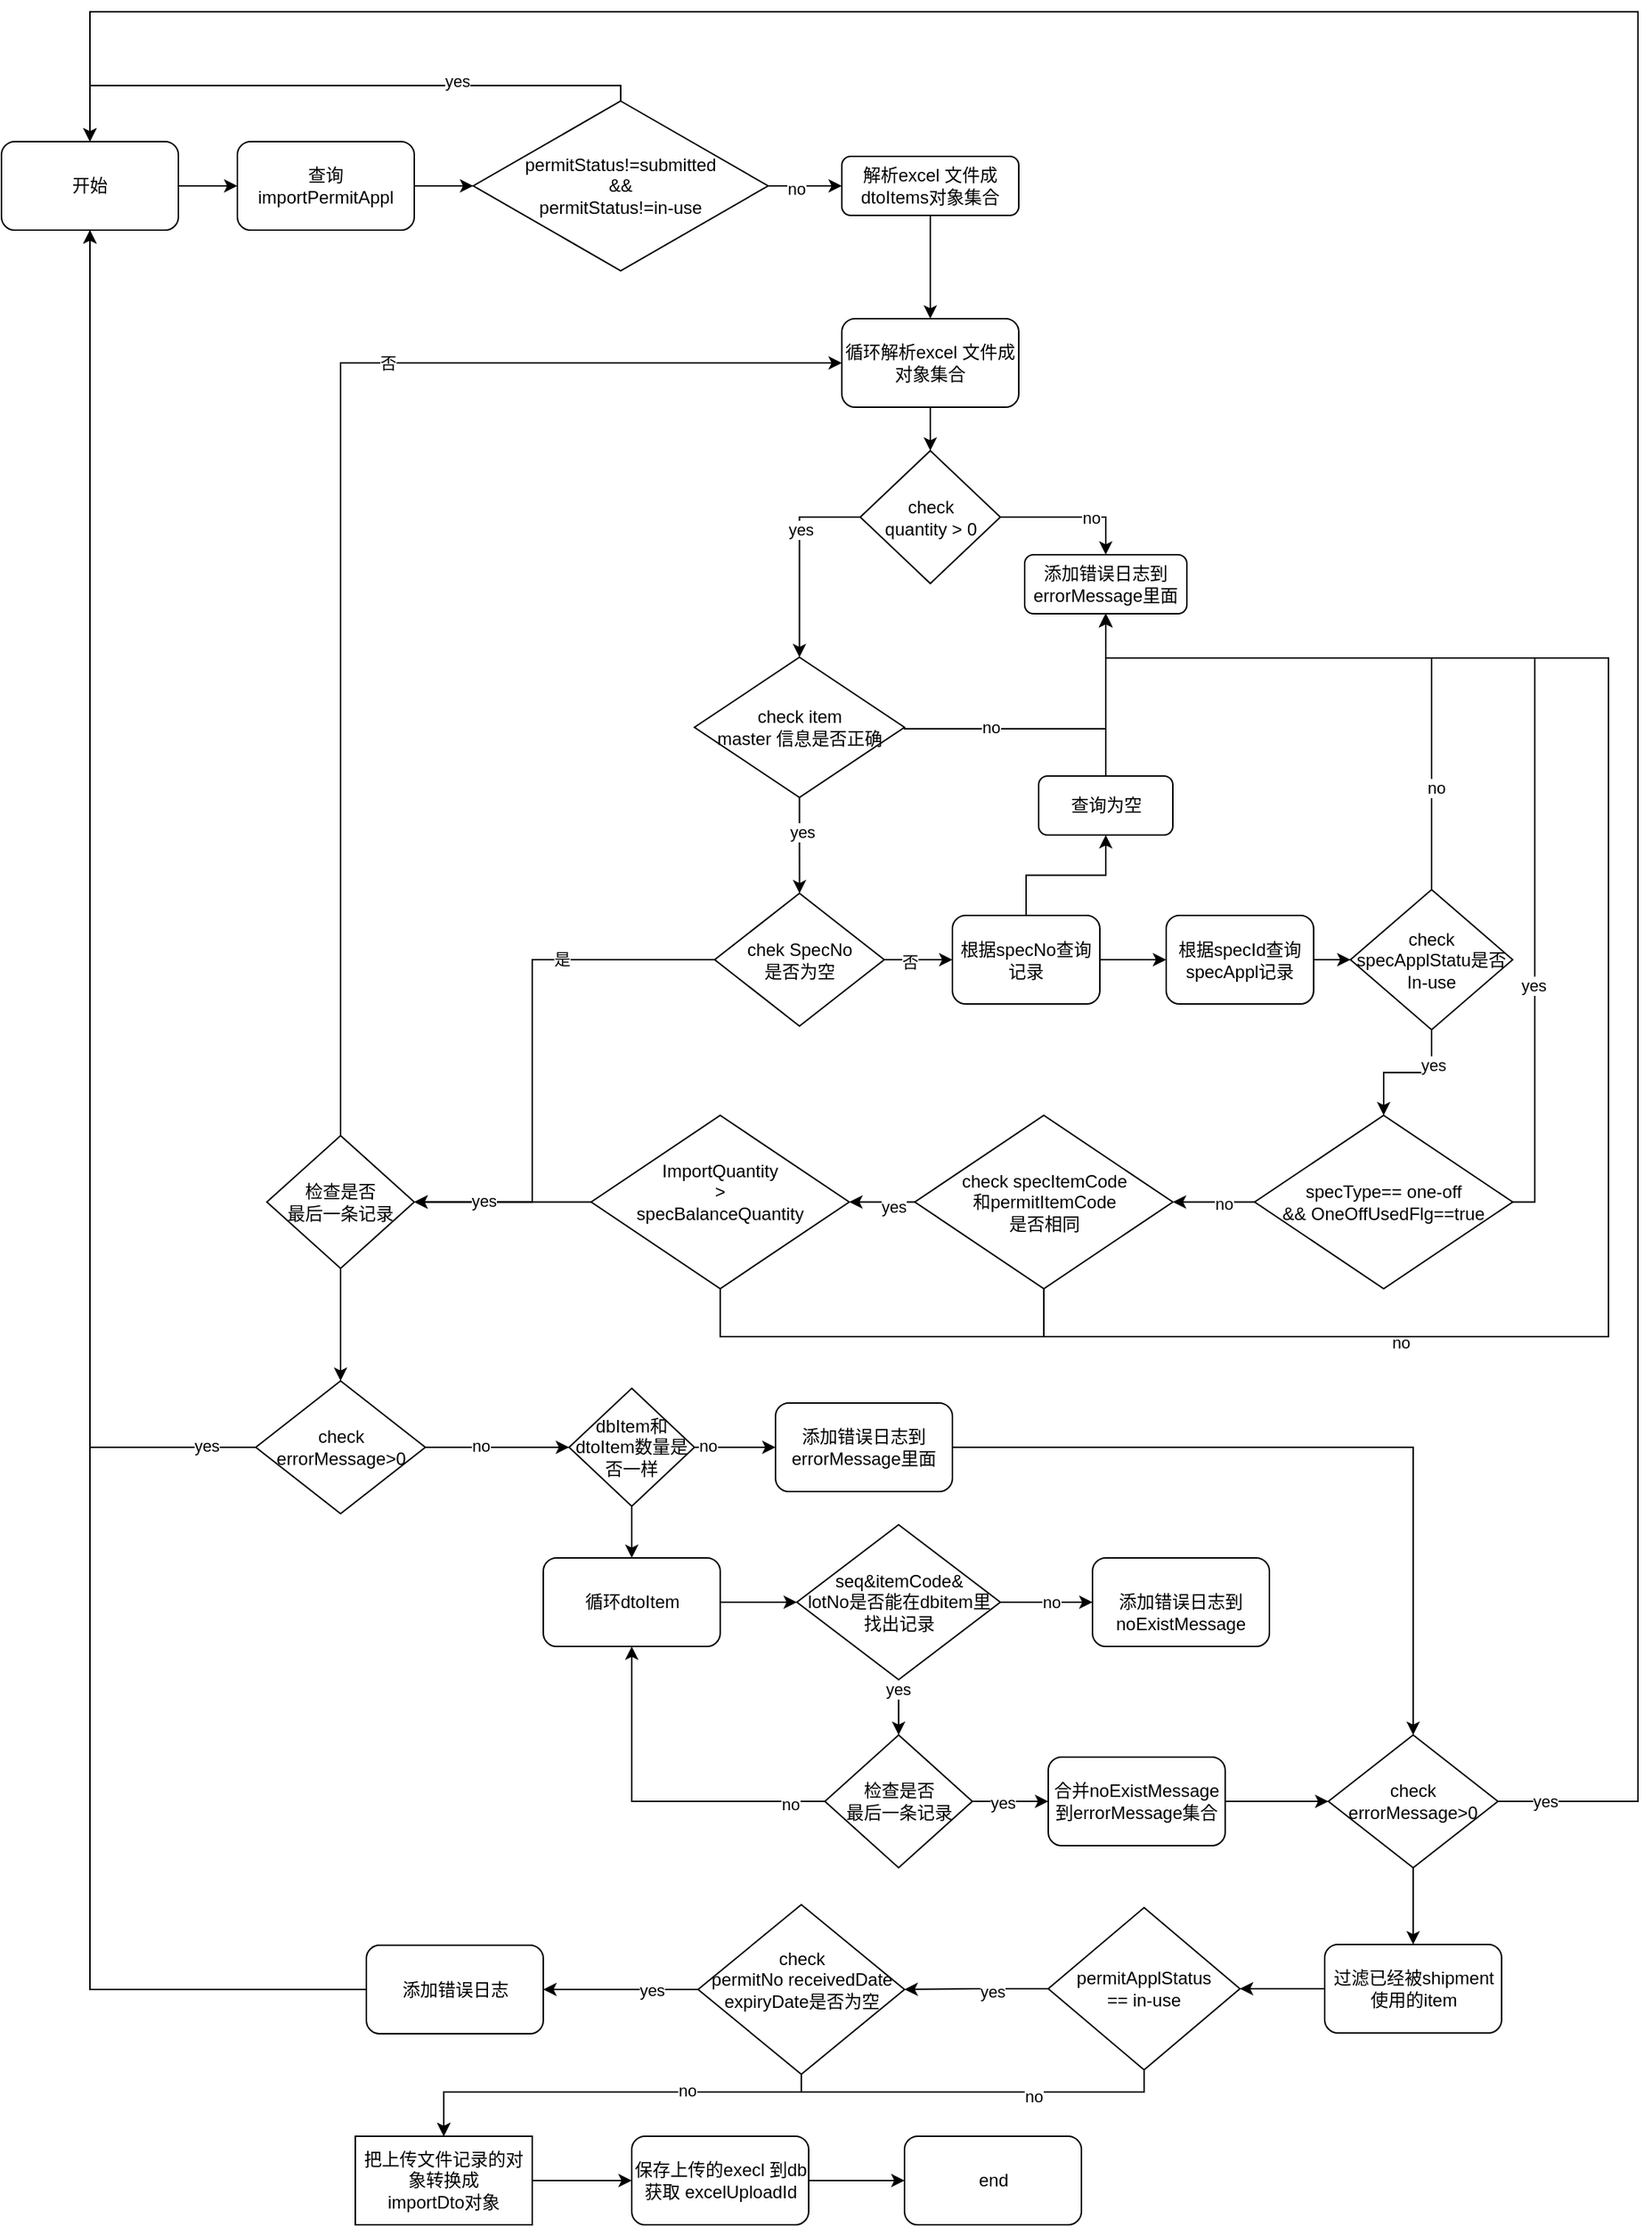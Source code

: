 <mxfile version="20.4.1" type="github">
  <diagram id="C5RBs43oDa-KdzZeNtuy" name="Page-1">
    <mxGraphModel dx="1422" dy="780" grid="1" gridSize="10" guides="1" tooltips="1" connect="1" arrows="1" fold="1" page="1" pageScale="1" pageWidth="1169" pageHeight="1654" math="0" shadow="0">
      <root>
        <mxCell id="WIyWlLk6GJQsqaUBKTNV-0" />
        <mxCell id="WIyWlLk6GJQsqaUBKTNV-1" parent="WIyWlLk6GJQsqaUBKTNV-0" />
        <mxCell id="nQuOsH5TMNyaBFGdxfSk-2" value="" style="edgeStyle=orthogonalEdgeStyle;rounded=0;orthogonalLoop=1;jettySize=auto;html=1;" parent="WIyWlLk6GJQsqaUBKTNV-1" source="nQuOsH5TMNyaBFGdxfSk-0" target="nQuOsH5TMNyaBFGdxfSk-1" edge="1">
          <mxGeometry relative="1" as="geometry" />
        </mxCell>
        <mxCell id="nQuOsH5TMNyaBFGdxfSk-0" value="开始" style="rounded=1;whiteSpace=wrap;html=1;" parent="WIyWlLk6GJQsqaUBKTNV-1" vertex="1">
          <mxGeometry x="20" y="158" width="120" height="60" as="geometry" />
        </mxCell>
        <mxCell id="nQuOsH5TMNyaBFGdxfSk-4" value="" style="edgeStyle=orthogonalEdgeStyle;rounded=0;orthogonalLoop=1;jettySize=auto;html=1;" parent="WIyWlLk6GJQsqaUBKTNV-1" source="nQuOsH5TMNyaBFGdxfSk-1" target="nQuOsH5TMNyaBFGdxfSk-3" edge="1">
          <mxGeometry relative="1" as="geometry" />
        </mxCell>
        <mxCell id="nQuOsH5TMNyaBFGdxfSk-1" value="&lt;div&gt;查询&lt;/div&gt;&lt;div&gt;importPermitAppl&lt;br&gt;&lt;/div&gt;" style="rounded=1;whiteSpace=wrap;html=1;" parent="WIyWlLk6GJQsqaUBKTNV-1" vertex="1">
          <mxGeometry x="180" y="158" width="120" height="60" as="geometry" />
        </mxCell>
        <mxCell id="nQuOsH5TMNyaBFGdxfSk-5" style="edgeStyle=orthogonalEdgeStyle;rounded=0;orthogonalLoop=1;jettySize=auto;html=1;exitX=0.5;exitY=0;exitDx=0;exitDy=0;entryX=0.5;entryY=0;entryDx=0;entryDy=0;" parent="WIyWlLk6GJQsqaUBKTNV-1" source="nQuOsH5TMNyaBFGdxfSk-3" target="nQuOsH5TMNyaBFGdxfSk-0" edge="1">
          <mxGeometry relative="1" as="geometry">
            <Array as="points">
              <mxPoint x="440" y="120" />
              <mxPoint x="80" y="120" />
            </Array>
          </mxGeometry>
        </mxCell>
        <mxCell id="nQuOsH5TMNyaBFGdxfSk-6" value="yes" style="edgeLabel;html=1;align=center;verticalAlign=middle;resizable=0;points=[];" parent="nQuOsH5TMNyaBFGdxfSk-5" vertex="1" connectable="0">
          <mxGeometry x="-0.399" y="-3" relative="1" as="geometry">
            <mxPoint x="1" as="offset" />
          </mxGeometry>
        </mxCell>
        <mxCell id="nQuOsH5TMNyaBFGdxfSk-8" value="" style="edgeStyle=orthogonalEdgeStyle;rounded=0;orthogonalLoop=1;jettySize=auto;html=1;entryX=0;entryY=0.5;entryDx=0;entryDy=0;" parent="WIyWlLk6GJQsqaUBKTNV-1" source="nQuOsH5TMNyaBFGdxfSk-3" target="nQuOsH5TMNyaBFGdxfSk-11" edge="1">
          <mxGeometry relative="1" as="geometry">
            <mxPoint x="720" y="188" as="targetPoint" />
          </mxGeometry>
        </mxCell>
        <mxCell id="nQuOsH5TMNyaBFGdxfSk-9" value="no" style="edgeLabel;html=1;align=center;verticalAlign=middle;resizable=0;points=[];" parent="nQuOsH5TMNyaBFGdxfSk-8" vertex="1" connectable="0">
          <mxGeometry x="-0.233" y="-2" relative="1" as="geometry">
            <mxPoint as="offset" />
          </mxGeometry>
        </mxCell>
        <mxCell id="nQuOsH5TMNyaBFGdxfSk-3" value="&lt;div&gt;permitStatus!=submitted&lt;/div&gt;&lt;div&gt;&amp;amp;&amp;amp;&lt;/div&gt;&lt;div&gt;permitStatus!=in-use&lt;/div&gt;" style="rhombus;whiteSpace=wrap;html=1;" parent="WIyWlLk6GJQsqaUBKTNV-1" vertex="1">
          <mxGeometry x="340" y="130.5" width="200" height="115" as="geometry" />
        </mxCell>
        <mxCell id="nQuOsH5TMNyaBFGdxfSk-58" value="" style="edgeStyle=orthogonalEdgeStyle;rounded=0;orthogonalLoop=1;jettySize=auto;html=1;" parent="WIyWlLk6GJQsqaUBKTNV-1" source="nQuOsH5TMNyaBFGdxfSk-11" target="nQuOsH5TMNyaBFGdxfSk-25" edge="1">
          <mxGeometry relative="1" as="geometry" />
        </mxCell>
        <mxCell id="nQuOsH5TMNyaBFGdxfSk-11" value="解析excel 文件成dtoItems对象集合" style="rounded=1;whiteSpace=wrap;html=1;fontSize=12;glass=0;strokeWidth=1;shadow=0;" parent="WIyWlLk6GJQsqaUBKTNV-1" vertex="1">
          <mxGeometry x="590" y="168" width="120" height="40" as="geometry" />
        </mxCell>
        <mxCell id="nQuOsH5TMNyaBFGdxfSk-13" value="" style="edgeStyle=orthogonalEdgeStyle;rounded=0;orthogonalLoop=1;jettySize=auto;html=1;entryX=0.5;entryY=0;entryDx=0;entryDy=0;" parent="WIyWlLk6GJQsqaUBKTNV-1" source="nQuOsH5TMNyaBFGdxfSk-17" target="nQuOsH5TMNyaBFGdxfSk-23" edge="1">
          <mxGeometry relative="1" as="geometry">
            <mxPoint x="510" y="323" as="targetPoint" />
          </mxGeometry>
        </mxCell>
        <mxCell id="nQuOsH5TMNyaBFGdxfSk-14" value="no" style="edgeLabel;html=1;align=center;verticalAlign=middle;resizable=0;points=[];" parent="nQuOsH5TMNyaBFGdxfSk-13" vertex="1" connectable="0">
          <mxGeometry x="-0.774" y="-2" relative="1" as="geometry">
            <mxPoint x="50" y="-2" as="offset" />
          </mxGeometry>
        </mxCell>
        <mxCell id="nQuOsH5TMNyaBFGdxfSk-15" value="" style="edgeStyle=orthogonalEdgeStyle;rounded=0;orthogonalLoop=1;jettySize=auto;html=1;exitX=0;exitY=0.5;exitDx=0;exitDy=0;" parent="WIyWlLk6GJQsqaUBKTNV-1" source="nQuOsH5TMNyaBFGdxfSk-17" target="nQuOsH5TMNyaBFGdxfSk-22" edge="1">
          <mxGeometry relative="1" as="geometry" />
        </mxCell>
        <mxCell id="nQuOsH5TMNyaBFGdxfSk-16" value="yes" style="edgeLabel;html=1;align=center;verticalAlign=middle;resizable=0;points=[];" parent="nQuOsH5TMNyaBFGdxfSk-15" vertex="1" connectable="0">
          <mxGeometry x="-0.271" relative="1" as="geometry">
            <mxPoint as="offset" />
          </mxGeometry>
        </mxCell>
        <mxCell id="nQuOsH5TMNyaBFGdxfSk-17" value="&lt;div&gt;check &lt;br&gt;&lt;/div&gt;&lt;div&gt;quantity &amp;gt; 0&lt;br&gt;&lt;/div&gt;" style="rhombus;whiteSpace=wrap;html=1;" parent="WIyWlLk6GJQsqaUBKTNV-1" vertex="1">
          <mxGeometry x="602.5" y="367.5" width="95" height="90" as="geometry" />
        </mxCell>
        <mxCell id="nQuOsH5TMNyaBFGdxfSk-18" value="" style="edgeStyle=orthogonalEdgeStyle;rounded=0;orthogonalLoop=1;jettySize=auto;html=1;" parent="WIyWlLk6GJQsqaUBKTNV-1" source="nQuOsH5TMNyaBFGdxfSk-22" target="nQuOsH5TMNyaBFGdxfSk-30" edge="1">
          <mxGeometry relative="1" as="geometry">
            <mxPoint x="561.25" y="717.5" as="targetPoint" />
          </mxGeometry>
        </mxCell>
        <mxCell id="nQuOsH5TMNyaBFGdxfSk-19" value="yes" style="edgeLabel;html=1;align=center;verticalAlign=middle;resizable=0;points=[];" parent="nQuOsH5TMNyaBFGdxfSk-18" vertex="1" connectable="0">
          <mxGeometry x="-0.282" y="1" relative="1" as="geometry">
            <mxPoint as="offset" />
          </mxGeometry>
        </mxCell>
        <mxCell id="nQuOsH5TMNyaBFGdxfSk-20" value="" style="edgeStyle=orthogonalEdgeStyle;rounded=0;orthogonalLoop=1;jettySize=auto;html=1;entryX=0.5;entryY=1;entryDx=0;entryDy=0;exitX=1;exitY=0.5;exitDx=0;exitDy=0;" parent="WIyWlLk6GJQsqaUBKTNV-1" source="nQuOsH5TMNyaBFGdxfSk-22" target="nQuOsH5TMNyaBFGdxfSk-23" edge="1">
          <mxGeometry relative="1" as="geometry">
            <mxPoint x="462.5" y="500.5" as="targetPoint" />
            <Array as="points">
              <mxPoint x="769" y="556" />
            </Array>
          </mxGeometry>
        </mxCell>
        <mxCell id="nQuOsH5TMNyaBFGdxfSk-21" value="no" style="edgeLabel;html=1;align=center;verticalAlign=middle;resizable=0;points=[];" parent="nQuOsH5TMNyaBFGdxfSk-20" vertex="1" connectable="0">
          <mxGeometry x="0.164" y="-3" relative="1" as="geometry">
            <mxPoint x="-66" y="-4" as="offset" />
          </mxGeometry>
        </mxCell>
        <mxCell id="nQuOsH5TMNyaBFGdxfSk-22" value="&lt;div&gt;check item &lt;br&gt;&lt;/div&gt;master 信息是否正确" style="rhombus;whiteSpace=wrap;html=1;" parent="WIyWlLk6GJQsqaUBKTNV-1" vertex="1">
          <mxGeometry x="490" y="507.5" width="142.5" height="95" as="geometry" />
        </mxCell>
        <mxCell id="nQuOsH5TMNyaBFGdxfSk-23" value="添加错误日志到errorMessage里面" style="rounded=1;whiteSpace=wrap;html=1;" parent="WIyWlLk6GJQsqaUBKTNV-1" vertex="1">
          <mxGeometry x="714" y="438" width="110" height="40" as="geometry" />
        </mxCell>
        <mxCell id="nQuOsH5TMNyaBFGdxfSk-24" value="" style="edgeStyle=orthogonalEdgeStyle;rounded=0;orthogonalLoop=1;jettySize=auto;html=1;" parent="WIyWlLk6GJQsqaUBKTNV-1" source="nQuOsH5TMNyaBFGdxfSk-25" target="nQuOsH5TMNyaBFGdxfSk-17" edge="1">
          <mxGeometry relative="1" as="geometry" />
        </mxCell>
        <mxCell id="nQuOsH5TMNyaBFGdxfSk-25" value="循环解析excel 文件成对象集合" style="rounded=1;whiteSpace=wrap;html=1;" parent="WIyWlLk6GJQsqaUBKTNV-1" vertex="1">
          <mxGeometry x="590" y="278" width="120" height="60" as="geometry" />
        </mxCell>
        <mxCell id="nQuOsH5TMNyaBFGdxfSk-26" value="" style="edgeStyle=orthogonalEdgeStyle;rounded=0;orthogonalLoop=1;jettySize=auto;html=1;entryX=0;entryY=0.5;entryDx=0;entryDy=0;" parent="WIyWlLk6GJQsqaUBKTNV-1" source="nQuOsH5TMNyaBFGdxfSk-30" target="nQuOsH5TMNyaBFGdxfSk-33" edge="1">
          <mxGeometry relative="1" as="geometry">
            <mxPoint x="762.5" y="718" as="targetPoint" />
          </mxGeometry>
        </mxCell>
        <mxCell id="nQuOsH5TMNyaBFGdxfSk-27" value="&lt;div&gt;否&lt;/div&gt;" style="edgeLabel;html=1;align=center;verticalAlign=middle;resizable=0;points=[];" parent="nQuOsH5TMNyaBFGdxfSk-26" vertex="1" connectable="0">
          <mxGeometry x="-0.263" y="-1" relative="1" as="geometry">
            <mxPoint as="offset" />
          </mxGeometry>
        </mxCell>
        <mxCell id="nQuOsH5TMNyaBFGdxfSk-28" value="" style="edgeStyle=orthogonalEdgeStyle;rounded=0;orthogonalLoop=1;jettySize=auto;html=1;entryX=1;entryY=0.5;entryDx=0;entryDy=0;" parent="WIyWlLk6GJQsqaUBKTNV-1" source="nQuOsH5TMNyaBFGdxfSk-30" target="nQuOsH5TMNyaBFGdxfSk-57" edge="1">
          <mxGeometry relative="1" as="geometry">
            <mxPoint x="400" y="358" as="targetPoint" />
            <Array as="points">
              <mxPoint x="380" y="713" />
              <mxPoint x="380" y="877" />
            </Array>
          </mxGeometry>
        </mxCell>
        <mxCell id="nQuOsH5TMNyaBFGdxfSk-29" value="是" style="edgeLabel;html=1;align=center;verticalAlign=middle;resizable=0;points=[];" parent="nQuOsH5TMNyaBFGdxfSk-28" vertex="1" connectable="0">
          <mxGeometry x="-0.432" y="-1" relative="1" as="geometry">
            <mxPoint as="offset" />
          </mxGeometry>
        </mxCell>
        <mxCell id="nQuOsH5TMNyaBFGdxfSk-30" value="&lt;div&gt;chek SpecNo&lt;/div&gt;&lt;div&gt;是否为空&lt;br&gt;&lt;/div&gt;" style="rhombus;whiteSpace=wrap;html=1;" parent="WIyWlLk6GJQsqaUBKTNV-1" vertex="1">
          <mxGeometry x="503.75" y="667.5" width="115" height="90" as="geometry" />
        </mxCell>
        <mxCell id="nQuOsH5TMNyaBFGdxfSk-31" value="" style="edgeStyle=orthogonalEdgeStyle;rounded=0;orthogonalLoop=1;jettySize=auto;html=1;entryX=0;entryY=0.5;entryDx=0;entryDy=0;" parent="WIyWlLk6GJQsqaUBKTNV-1" source="nQuOsH5TMNyaBFGdxfSk-33" target="GluQwRVqDMq_rfjNH4cU-0" edge="1">
          <mxGeometry relative="1" as="geometry">
            <mxPoint x="930" y="713" as="targetPoint" />
          </mxGeometry>
        </mxCell>
        <mxCell id="nQuOsH5TMNyaBFGdxfSk-32" value="" style="edgeStyle=orthogonalEdgeStyle;rounded=0;orthogonalLoop=1;jettySize=auto;html=1;" parent="WIyWlLk6GJQsqaUBKTNV-1" source="nQuOsH5TMNyaBFGdxfSk-33" target="nQuOsH5TMNyaBFGdxfSk-39" edge="1">
          <mxGeometry relative="1" as="geometry" />
        </mxCell>
        <mxCell id="nQuOsH5TMNyaBFGdxfSk-33" value="根据specNo查询记录" style="rounded=1;whiteSpace=wrap;html=1;" parent="WIyWlLk6GJQsqaUBKTNV-1" vertex="1">
          <mxGeometry x="665" y="682.5" width="100" height="60" as="geometry" />
        </mxCell>
        <mxCell id="nQuOsH5TMNyaBFGdxfSk-34" value="" style="edgeStyle=orthogonalEdgeStyle;rounded=0;orthogonalLoop=1;jettySize=auto;html=1;entryX=0.5;entryY=1;entryDx=0;entryDy=0;exitX=0.5;exitY=0;exitDx=0;exitDy=0;" parent="WIyWlLk6GJQsqaUBKTNV-1" source="nQuOsH5TMNyaBFGdxfSk-37" target="nQuOsH5TMNyaBFGdxfSk-23" edge="1">
          <mxGeometry relative="1" as="geometry">
            <mxPoint x="935" y="568" as="targetPoint" />
            <Array as="points">
              <mxPoint x="990" y="508" />
              <mxPoint x="769" y="508" />
            </Array>
          </mxGeometry>
        </mxCell>
        <mxCell id="nQuOsH5TMNyaBFGdxfSk-35" value="no" style="edgeLabel;html=1;align=center;verticalAlign=middle;resizable=0;points=[];" parent="nQuOsH5TMNyaBFGdxfSk-34" vertex="1" connectable="0">
          <mxGeometry x="-0.658" y="-3" relative="1" as="geometry">
            <mxPoint y="1" as="offset" />
          </mxGeometry>
        </mxCell>
        <mxCell id="nQuOsH5TMNyaBFGdxfSk-36" value="" style="edgeStyle=orthogonalEdgeStyle;rounded=0;orthogonalLoop=1;jettySize=auto;html=1;" parent="WIyWlLk6GJQsqaUBKTNV-1" source="nQuOsH5TMNyaBFGdxfSk-37" target="nQuOsH5TMNyaBFGdxfSk-44" edge="1">
          <mxGeometry relative="1" as="geometry" />
        </mxCell>
        <mxCell id="GluQwRVqDMq_rfjNH4cU-2" value="yes" style="edgeLabel;html=1;align=center;verticalAlign=middle;resizable=0;points=[];" vertex="1" connectable="0" parent="nQuOsH5TMNyaBFGdxfSk-36">
          <mxGeometry x="-0.47" y="1" relative="1" as="geometry">
            <mxPoint as="offset" />
          </mxGeometry>
        </mxCell>
        <mxCell id="nQuOsH5TMNyaBFGdxfSk-37" value="&lt;div&gt;check specApplStatu是否&lt;/div&gt;&lt;div&gt;In-use&lt;br&gt;&lt;/div&gt;" style="rhombus;whiteSpace=wrap;html=1;" parent="WIyWlLk6GJQsqaUBKTNV-1" vertex="1">
          <mxGeometry x="935" y="665" width="110" height="95" as="geometry" />
        </mxCell>
        <mxCell id="nQuOsH5TMNyaBFGdxfSk-38" value="" style="edgeStyle=orthogonalEdgeStyle;rounded=0;orthogonalLoop=1;jettySize=auto;html=1;" parent="WIyWlLk6GJQsqaUBKTNV-1" source="nQuOsH5TMNyaBFGdxfSk-39" target="nQuOsH5TMNyaBFGdxfSk-23" edge="1">
          <mxGeometry relative="1" as="geometry" />
        </mxCell>
        <mxCell id="nQuOsH5TMNyaBFGdxfSk-39" value="查询为空" style="whiteSpace=wrap;html=1;rounded=1;" parent="WIyWlLk6GJQsqaUBKTNV-1" vertex="1">
          <mxGeometry x="723.5" y="588" width="91" height="40" as="geometry" />
        </mxCell>
        <mxCell id="nQuOsH5TMNyaBFGdxfSk-40" value="" style="edgeStyle=orthogonalEdgeStyle;rounded=0;orthogonalLoop=1;jettySize=auto;html=1;entryX=0.5;entryY=1;entryDx=0;entryDy=0;" parent="WIyWlLk6GJQsqaUBKTNV-1" source="nQuOsH5TMNyaBFGdxfSk-44" target="nQuOsH5TMNyaBFGdxfSk-23" edge="1">
          <mxGeometry relative="1" as="geometry">
            <mxPoint x="990" y="508" as="targetPoint" />
            <Array as="points">
              <mxPoint x="1060" y="877" />
              <mxPoint x="1060" y="508" />
              <mxPoint x="769" y="508" />
            </Array>
          </mxGeometry>
        </mxCell>
        <mxCell id="nQuOsH5TMNyaBFGdxfSk-41" value="yes" style="edgeLabel;html=1;align=center;verticalAlign=middle;resizable=0;points=[];" parent="nQuOsH5TMNyaBFGdxfSk-40" vertex="1" connectable="0">
          <mxGeometry x="-0.309" y="1" relative="1" as="geometry">
            <mxPoint y="81" as="offset" />
          </mxGeometry>
        </mxCell>
        <mxCell id="nQuOsH5TMNyaBFGdxfSk-42" value="" style="edgeStyle=orthogonalEdgeStyle;rounded=0;orthogonalLoop=1;jettySize=auto;html=1;" parent="WIyWlLk6GJQsqaUBKTNV-1" source="nQuOsH5TMNyaBFGdxfSk-44" target="nQuOsH5TMNyaBFGdxfSk-49" edge="1">
          <mxGeometry relative="1" as="geometry" />
        </mxCell>
        <mxCell id="nQuOsH5TMNyaBFGdxfSk-43" value="no" style="edgeLabel;html=1;align=center;verticalAlign=middle;resizable=0;points=[];" parent="nQuOsH5TMNyaBFGdxfSk-42" vertex="1" connectable="0">
          <mxGeometry x="-0.241" y="1" relative="1" as="geometry">
            <mxPoint as="offset" />
          </mxGeometry>
        </mxCell>
        <mxCell id="nQuOsH5TMNyaBFGdxfSk-44" value="&lt;div&gt;specType== one-off&lt;/div&gt;&lt;div&gt;&amp;amp;&amp;amp; OneOffUsedFlg==true&lt;/div&gt;" style="rhombus;whiteSpace=wrap;html=1;" parent="WIyWlLk6GJQsqaUBKTNV-1" vertex="1">
          <mxGeometry x="870" y="818" width="175" height="117.5" as="geometry" />
        </mxCell>
        <mxCell id="nQuOsH5TMNyaBFGdxfSk-45" value="" style="edgeStyle=orthogonalEdgeStyle;rounded=0;orthogonalLoop=1;jettySize=auto;html=1;entryX=0.5;entryY=1;entryDx=0;entryDy=0;exitX=0.5;exitY=1;exitDx=0;exitDy=0;" parent="WIyWlLk6GJQsqaUBKTNV-1" source="nQuOsH5TMNyaBFGdxfSk-49" target="nQuOsH5TMNyaBFGdxfSk-23" edge="1">
          <mxGeometry relative="1" as="geometry">
            <mxPoint x="680" y="1058" as="targetPoint" />
            <Array as="points">
              <mxPoint x="727" y="968" />
              <mxPoint x="1110" y="968" />
              <mxPoint x="1110" y="508" />
              <mxPoint x="769" y="508" />
            </Array>
          </mxGeometry>
        </mxCell>
        <mxCell id="nQuOsH5TMNyaBFGdxfSk-46" value="no" style="edgeLabel;html=1;align=center;verticalAlign=middle;resizable=0;points=[];" parent="nQuOsH5TMNyaBFGdxfSk-45" vertex="1" connectable="0">
          <mxGeometry x="-0.561" y="-4" relative="1" as="geometry">
            <mxPoint x="1" as="offset" />
          </mxGeometry>
        </mxCell>
        <mxCell id="nQuOsH5TMNyaBFGdxfSk-47" value="" style="edgeStyle=orthogonalEdgeStyle;rounded=0;orthogonalLoop=1;jettySize=auto;html=1;" parent="WIyWlLk6GJQsqaUBKTNV-1" source="nQuOsH5TMNyaBFGdxfSk-49" target="nQuOsH5TMNyaBFGdxfSk-53" edge="1">
          <mxGeometry relative="1" as="geometry" />
        </mxCell>
        <mxCell id="nQuOsH5TMNyaBFGdxfSk-48" value="yes" style="edgeLabel;html=1;align=center;verticalAlign=middle;resizable=0;points=[];" parent="nQuOsH5TMNyaBFGdxfSk-47" vertex="1" connectable="0">
          <mxGeometry x="-0.271" y="3" relative="1" as="geometry">
            <mxPoint x="1" as="offset" />
          </mxGeometry>
        </mxCell>
        <mxCell id="nQuOsH5TMNyaBFGdxfSk-49" value="&lt;div&gt;check specItemCode&lt;/div&gt;&lt;div&gt;和permitItemCode&lt;/div&gt;&lt;div&gt;是否相同&lt;br&gt;&lt;/div&gt;" style="rhombus;whiteSpace=wrap;html=1;" parent="WIyWlLk6GJQsqaUBKTNV-1" vertex="1">
          <mxGeometry x="639.5" y="818" width="175" height="117.5" as="geometry" />
        </mxCell>
        <mxCell id="nQuOsH5TMNyaBFGdxfSk-50" value="" style="edgeStyle=orthogonalEdgeStyle;rounded=0;orthogonalLoop=1;jettySize=auto;html=1;entryX=0.5;entryY=1;entryDx=0;entryDy=0;exitX=0.5;exitY=1;exitDx=0;exitDy=0;" parent="WIyWlLk6GJQsqaUBKTNV-1" source="nQuOsH5TMNyaBFGdxfSk-53" target="nQuOsH5TMNyaBFGdxfSk-23" edge="1">
          <mxGeometry relative="1" as="geometry">
            <mxPoint x="477.5" y="1044.25" as="targetPoint" />
            <Array as="points">
              <mxPoint x="508" y="968" />
              <mxPoint x="1110" y="968" />
              <mxPoint x="1110" y="508" />
              <mxPoint x="769" y="508" />
            </Array>
          </mxGeometry>
        </mxCell>
        <mxCell id="nQuOsH5TMNyaBFGdxfSk-51" value="" style="edgeStyle=orthogonalEdgeStyle;rounded=0;orthogonalLoop=1;jettySize=auto;html=1;entryX=1;entryY=0.5;entryDx=0;entryDy=0;" parent="WIyWlLk6GJQsqaUBKTNV-1" source="nQuOsH5TMNyaBFGdxfSk-53" target="nQuOsH5TMNyaBFGdxfSk-57" edge="1">
          <mxGeometry relative="1" as="geometry">
            <mxPoint x="390" y="876.8" as="targetPoint" />
          </mxGeometry>
        </mxCell>
        <mxCell id="nQuOsH5TMNyaBFGdxfSk-52" value="yes" style="edgeLabel;html=1;align=center;verticalAlign=middle;resizable=0;points=[];" parent="nQuOsH5TMNyaBFGdxfSk-51" vertex="1" connectable="0">
          <mxGeometry x="0.227" y="-1" relative="1" as="geometry">
            <mxPoint as="offset" />
          </mxGeometry>
        </mxCell>
        <mxCell id="nQuOsH5TMNyaBFGdxfSk-53" value="&lt;div&gt;ImportQuantity&lt;/div&gt;&lt;div&gt;&amp;gt;&lt;br&gt;&lt;/div&gt;&lt;div&gt;specBalanceQuantity&lt;/div&gt;&lt;div&gt;&lt;br&gt;&lt;/div&gt;" style="rhombus;whiteSpace=wrap;html=1;" parent="WIyWlLk6GJQsqaUBKTNV-1" vertex="1">
          <mxGeometry x="420" y="818" width="175" height="117.5" as="geometry" />
        </mxCell>
        <mxCell id="nQuOsH5TMNyaBFGdxfSk-54" value="" style="edgeStyle=orthogonalEdgeStyle;rounded=0;orthogonalLoop=1;jettySize=auto;html=1;entryX=0;entryY=0.5;entryDx=0;entryDy=0;exitX=0.5;exitY=0;exitDx=0;exitDy=0;" parent="WIyWlLk6GJQsqaUBKTNV-1" source="nQuOsH5TMNyaBFGdxfSk-57" target="nQuOsH5TMNyaBFGdxfSk-25" edge="1">
          <mxGeometry relative="1" as="geometry">
            <mxPoint x="320" y="736.75" as="targetPoint" />
            <Array as="points">
              <mxPoint x="250" y="308" />
            </Array>
          </mxGeometry>
        </mxCell>
        <mxCell id="nQuOsH5TMNyaBFGdxfSk-55" value="否" style="edgeLabel;html=1;align=center;verticalAlign=middle;resizable=0;points=[];" parent="nQuOsH5TMNyaBFGdxfSk-54" vertex="1" connectable="0">
          <mxGeometry x="0.286" relative="1" as="geometry">
            <mxPoint as="offset" />
          </mxGeometry>
        </mxCell>
        <mxCell id="nQuOsH5TMNyaBFGdxfSk-60" value="" style="edgeStyle=orthogonalEdgeStyle;rounded=0;orthogonalLoop=1;jettySize=auto;html=1;" parent="WIyWlLk6GJQsqaUBKTNV-1" source="nQuOsH5TMNyaBFGdxfSk-57" target="nQuOsH5TMNyaBFGdxfSk-59" edge="1">
          <mxGeometry relative="1" as="geometry" />
        </mxCell>
        <mxCell id="nQuOsH5TMNyaBFGdxfSk-57" value="&lt;div&gt;检查是否&lt;/div&gt;&lt;div&gt;最后一条记录&lt;br&gt;&lt;/div&gt;" style="rhombus;whiteSpace=wrap;html=1;" parent="WIyWlLk6GJQsqaUBKTNV-1" vertex="1">
          <mxGeometry x="200" y="831.75" width="100" height="90" as="geometry" />
        </mxCell>
        <mxCell id="nQuOsH5TMNyaBFGdxfSk-61" style="edgeStyle=orthogonalEdgeStyle;rounded=0;orthogonalLoop=1;jettySize=auto;html=1;exitX=0;exitY=0.5;exitDx=0;exitDy=0;" parent="WIyWlLk6GJQsqaUBKTNV-1" source="nQuOsH5TMNyaBFGdxfSk-59" target="nQuOsH5TMNyaBFGdxfSk-0" edge="1">
          <mxGeometry relative="1" as="geometry" />
        </mxCell>
        <mxCell id="nQuOsH5TMNyaBFGdxfSk-62" value="yes" style="edgeLabel;html=1;align=center;verticalAlign=middle;resizable=0;points=[];" parent="nQuOsH5TMNyaBFGdxfSk-61" vertex="1" connectable="0">
          <mxGeometry x="-0.926" y="-1" relative="1" as="geometry">
            <mxPoint x="1" as="offset" />
          </mxGeometry>
        </mxCell>
        <mxCell id="nQuOsH5TMNyaBFGdxfSk-65" value="" style="edgeStyle=orthogonalEdgeStyle;rounded=0;orthogonalLoop=1;jettySize=auto;html=1;" parent="WIyWlLk6GJQsqaUBKTNV-1" source="nQuOsH5TMNyaBFGdxfSk-59" target="nQuOsH5TMNyaBFGdxfSk-64" edge="1">
          <mxGeometry relative="1" as="geometry" />
        </mxCell>
        <mxCell id="nQuOsH5TMNyaBFGdxfSk-66" value="no" style="edgeLabel;html=1;align=center;verticalAlign=middle;resizable=0;points=[];" parent="nQuOsH5TMNyaBFGdxfSk-65" vertex="1" connectable="0">
          <mxGeometry x="-0.251" y="1" relative="1" as="geometry">
            <mxPoint x="1" as="offset" />
          </mxGeometry>
        </mxCell>
        <mxCell id="nQuOsH5TMNyaBFGdxfSk-59" value="&lt;div&gt;check&lt;/div&gt;&lt;div&gt;errorMessage&amp;gt;0&lt;/div&gt;" style="rhombus;whiteSpace=wrap;html=1;" parent="WIyWlLk6GJQsqaUBKTNV-1" vertex="1">
          <mxGeometry x="192.5" y="998" width="115" height="90" as="geometry" />
        </mxCell>
        <mxCell id="nQuOsH5TMNyaBFGdxfSk-68" value="" style="edgeStyle=orthogonalEdgeStyle;rounded=0;orthogonalLoop=1;jettySize=auto;html=1;" parent="WIyWlLk6GJQsqaUBKTNV-1" source="nQuOsH5TMNyaBFGdxfSk-64" target="nQuOsH5TMNyaBFGdxfSk-67" edge="1">
          <mxGeometry relative="1" as="geometry" />
        </mxCell>
        <mxCell id="nQuOsH5TMNyaBFGdxfSk-69" value="no" style="edgeLabel;html=1;align=center;verticalAlign=middle;resizable=0;points=[];" parent="nQuOsH5TMNyaBFGdxfSk-68" vertex="1" connectable="0">
          <mxGeometry x="-0.664" y="1" relative="1" as="geometry">
            <mxPoint as="offset" />
          </mxGeometry>
        </mxCell>
        <mxCell id="nQuOsH5TMNyaBFGdxfSk-71" value="" style="edgeStyle=orthogonalEdgeStyle;rounded=0;orthogonalLoop=1;jettySize=auto;html=1;" parent="WIyWlLk6GJQsqaUBKTNV-1" source="nQuOsH5TMNyaBFGdxfSk-64" target="nQuOsH5TMNyaBFGdxfSk-70" edge="1">
          <mxGeometry relative="1" as="geometry" />
        </mxCell>
        <mxCell id="nQuOsH5TMNyaBFGdxfSk-64" value="&lt;div&gt;dbItem和&lt;/div&gt;&lt;div&gt;dtoItem数量是否一样&lt;br&gt;&lt;/div&gt;" style="rhombus;whiteSpace=wrap;html=1;" parent="WIyWlLk6GJQsqaUBKTNV-1" vertex="1">
          <mxGeometry x="405" y="1003" width="85" height="80" as="geometry" />
        </mxCell>
        <mxCell id="nQuOsH5TMNyaBFGdxfSk-89" style="edgeStyle=orthogonalEdgeStyle;rounded=0;orthogonalLoop=1;jettySize=auto;html=1;entryX=0.5;entryY=0;entryDx=0;entryDy=0;" parent="WIyWlLk6GJQsqaUBKTNV-1" source="nQuOsH5TMNyaBFGdxfSk-67" target="nQuOsH5TMNyaBFGdxfSk-91" edge="1">
          <mxGeometry relative="1" as="geometry">
            <mxPoint x="972.5" y="1243" as="targetPoint" />
          </mxGeometry>
        </mxCell>
        <mxCell id="nQuOsH5TMNyaBFGdxfSk-67" value="添加错误日志到errorMessage里面" style="rounded=1;whiteSpace=wrap;html=1;" parent="WIyWlLk6GJQsqaUBKTNV-1" vertex="1">
          <mxGeometry x="545" y="1013" width="120" height="60" as="geometry" />
        </mxCell>
        <mxCell id="nQuOsH5TMNyaBFGdxfSk-73" value="" style="edgeStyle=orthogonalEdgeStyle;rounded=0;orthogonalLoop=1;jettySize=auto;html=1;" parent="WIyWlLk6GJQsqaUBKTNV-1" source="nQuOsH5TMNyaBFGdxfSk-70" target="nQuOsH5TMNyaBFGdxfSk-72" edge="1">
          <mxGeometry relative="1" as="geometry" />
        </mxCell>
        <mxCell id="nQuOsH5TMNyaBFGdxfSk-70" value="循环dtoItem" style="rounded=1;whiteSpace=wrap;html=1;" parent="WIyWlLk6GJQsqaUBKTNV-1" vertex="1">
          <mxGeometry x="387.5" y="1118" width="120" height="60" as="geometry" />
        </mxCell>
        <mxCell id="nQuOsH5TMNyaBFGdxfSk-76" value="" style="edgeStyle=orthogonalEdgeStyle;rounded=0;orthogonalLoop=1;jettySize=auto;html=1;" parent="WIyWlLk6GJQsqaUBKTNV-1" source="nQuOsH5TMNyaBFGdxfSk-72" target="nQuOsH5TMNyaBFGdxfSk-75" edge="1">
          <mxGeometry relative="1" as="geometry" />
        </mxCell>
        <mxCell id="nQuOsH5TMNyaBFGdxfSk-79" value="no" style="edgeLabel;html=1;align=center;verticalAlign=middle;resizable=0;points=[];" parent="nQuOsH5TMNyaBFGdxfSk-76" vertex="1" connectable="0">
          <mxGeometry x="-0.686" y="-4" relative="1" as="geometry">
            <mxPoint x="24" y="-4" as="offset" />
          </mxGeometry>
        </mxCell>
        <mxCell id="nQuOsH5TMNyaBFGdxfSk-78" value="" style="edgeStyle=orthogonalEdgeStyle;rounded=0;orthogonalLoop=1;jettySize=auto;html=1;" parent="WIyWlLk6GJQsqaUBKTNV-1" source="nQuOsH5TMNyaBFGdxfSk-72" target="nQuOsH5TMNyaBFGdxfSk-77" edge="1">
          <mxGeometry relative="1" as="geometry" />
        </mxCell>
        <mxCell id="nQuOsH5TMNyaBFGdxfSk-80" value="yes" style="edgeLabel;html=1;align=center;verticalAlign=middle;resizable=0;points=[];" parent="nQuOsH5TMNyaBFGdxfSk-78" vertex="1" connectable="0">
          <mxGeometry x="-0.76" y="-1" relative="1" as="geometry">
            <mxPoint y="1" as="offset" />
          </mxGeometry>
        </mxCell>
        <mxCell id="nQuOsH5TMNyaBFGdxfSk-72" value="&lt;div&gt;seq&amp;amp;itemCode&amp;amp;&lt;/div&gt;&lt;div&gt;lotNo是否能在dbitem里&lt;/div&gt;&lt;div&gt;找出记录&lt;/div&gt;" style="rhombus;whiteSpace=wrap;html=1;" parent="WIyWlLk6GJQsqaUBKTNV-1" vertex="1">
          <mxGeometry x="559.5" y="1095.5" width="138" height="105" as="geometry" />
        </mxCell>
        <mxCell id="nQuOsH5TMNyaBFGdxfSk-75" value="&lt;div&gt;&lt;br&gt;&lt;/div&gt;&lt;div&gt;添加错误日志到noExistMessage&lt;/div&gt;" style="rounded=1;whiteSpace=wrap;html=1;" parent="WIyWlLk6GJQsqaUBKTNV-1" vertex="1">
          <mxGeometry x="760" y="1118" width="120" height="60" as="geometry" />
        </mxCell>
        <mxCell id="nQuOsH5TMNyaBFGdxfSk-82" value="" style="edgeStyle=orthogonalEdgeStyle;rounded=0;orthogonalLoop=1;jettySize=auto;html=1;entryX=0.5;entryY=1;entryDx=0;entryDy=0;" parent="WIyWlLk6GJQsqaUBKTNV-1" source="nQuOsH5TMNyaBFGdxfSk-77" target="nQuOsH5TMNyaBFGdxfSk-70" edge="1">
          <mxGeometry relative="1" as="geometry">
            <mxPoint x="240" y="1283" as="targetPoint" />
          </mxGeometry>
        </mxCell>
        <mxCell id="nQuOsH5TMNyaBFGdxfSk-83" value="no" style="edgeLabel;html=1;align=center;verticalAlign=middle;resizable=0;points=[];" parent="nQuOsH5TMNyaBFGdxfSk-82" vertex="1" connectable="0">
          <mxGeometry x="-0.796" y="2" relative="1" as="geometry">
            <mxPoint as="offset" />
          </mxGeometry>
        </mxCell>
        <mxCell id="nQuOsH5TMNyaBFGdxfSk-85" value="" style="edgeStyle=orthogonalEdgeStyle;rounded=0;orthogonalLoop=1;jettySize=auto;html=1;" parent="WIyWlLk6GJQsqaUBKTNV-1" source="nQuOsH5TMNyaBFGdxfSk-77" target="nQuOsH5TMNyaBFGdxfSk-84" edge="1">
          <mxGeometry relative="1" as="geometry" />
        </mxCell>
        <mxCell id="nQuOsH5TMNyaBFGdxfSk-86" value="yes" style="edgeLabel;html=1;align=center;verticalAlign=middle;resizable=0;points=[];" parent="nQuOsH5TMNyaBFGdxfSk-85" vertex="1" connectable="0">
          <mxGeometry x="-0.268" y="-1" relative="1" as="geometry">
            <mxPoint x="1" as="offset" />
          </mxGeometry>
        </mxCell>
        <mxCell id="nQuOsH5TMNyaBFGdxfSk-77" value="&lt;div&gt;检查是否&lt;/div&gt;&lt;div&gt;最后一条记录&lt;br&gt;&lt;/div&gt;" style="rhombus;whiteSpace=wrap;html=1;" parent="WIyWlLk6GJQsqaUBKTNV-1" vertex="1">
          <mxGeometry x="578.5" y="1238" width="100" height="90" as="geometry" />
        </mxCell>
        <mxCell id="nQuOsH5TMNyaBFGdxfSk-88" value="" style="edgeStyle=orthogonalEdgeStyle;rounded=0;orthogonalLoop=1;jettySize=auto;html=1;entryX=0;entryY=0.5;entryDx=0;entryDy=0;" parent="WIyWlLk6GJQsqaUBKTNV-1" source="nQuOsH5TMNyaBFGdxfSk-84" target="nQuOsH5TMNyaBFGdxfSk-91" edge="1">
          <mxGeometry relative="1" as="geometry">
            <mxPoint x="932.5" y="1283" as="targetPoint" />
          </mxGeometry>
        </mxCell>
        <mxCell id="nQuOsH5TMNyaBFGdxfSk-84" value="合并noExistMessage到errorMessage集合" style="rounded=1;whiteSpace=wrap;html=1;" parent="WIyWlLk6GJQsqaUBKTNV-1" vertex="1">
          <mxGeometry x="730" y="1253" width="120" height="60" as="geometry" />
        </mxCell>
        <mxCell id="nQuOsH5TMNyaBFGdxfSk-92" style="edgeStyle=orthogonalEdgeStyle;rounded=0;orthogonalLoop=1;jettySize=auto;html=1;exitX=1;exitY=0.5;exitDx=0;exitDy=0;entryX=0.5;entryY=0;entryDx=0;entryDy=0;" parent="WIyWlLk6GJQsqaUBKTNV-1" source="nQuOsH5TMNyaBFGdxfSk-91" target="nQuOsH5TMNyaBFGdxfSk-0" edge="1">
          <mxGeometry relative="1" as="geometry">
            <Array as="points">
              <mxPoint x="1130" y="1283" />
              <mxPoint x="1130" y="70" />
              <mxPoint x="80" y="70" />
            </Array>
          </mxGeometry>
        </mxCell>
        <mxCell id="nQuOsH5TMNyaBFGdxfSk-93" value="yes" style="edgeLabel;html=1;align=center;verticalAlign=middle;resizable=0;points=[];" parent="nQuOsH5TMNyaBFGdxfSk-92" vertex="1" connectable="0">
          <mxGeometry x="-0.974" relative="1" as="geometry">
            <mxPoint as="offset" />
          </mxGeometry>
        </mxCell>
        <mxCell id="nQuOsH5TMNyaBFGdxfSk-95" value="" style="edgeStyle=orthogonalEdgeStyle;rounded=0;orthogonalLoop=1;jettySize=auto;html=1;" parent="WIyWlLk6GJQsqaUBKTNV-1" source="nQuOsH5TMNyaBFGdxfSk-91" target="nQuOsH5TMNyaBFGdxfSk-94" edge="1">
          <mxGeometry relative="1" as="geometry" />
        </mxCell>
        <mxCell id="nQuOsH5TMNyaBFGdxfSk-91" value="&lt;div&gt;check&lt;/div&gt;&lt;div&gt;errorMessage&amp;gt;0&lt;/div&gt;" style="rhombus;whiteSpace=wrap;html=1;" parent="WIyWlLk6GJQsqaUBKTNV-1" vertex="1">
          <mxGeometry x="920" y="1238" width="115" height="90" as="geometry" />
        </mxCell>
        <mxCell id="nQuOsH5TMNyaBFGdxfSk-97" value="" style="edgeStyle=orthogonalEdgeStyle;rounded=0;orthogonalLoop=1;jettySize=auto;html=1;entryX=1;entryY=0.5;entryDx=0;entryDy=0;" parent="WIyWlLk6GJQsqaUBKTNV-1" source="nQuOsH5TMNyaBFGdxfSk-94" target="nQuOsH5TMNyaBFGdxfSk-98" edge="1">
          <mxGeometry relative="1" as="geometry">
            <mxPoint x="837.5" y="1410" as="targetPoint" />
          </mxGeometry>
        </mxCell>
        <mxCell id="nQuOsH5TMNyaBFGdxfSk-94" value="&lt;div&gt;过滤已经被shipment&lt;/div&gt;&lt;div&gt;使用的item&lt;br&gt;&lt;/div&gt;" style="rounded=1;whiteSpace=wrap;html=1;" parent="WIyWlLk6GJQsqaUBKTNV-1" vertex="1">
          <mxGeometry x="917.5" y="1380" width="120" height="60" as="geometry" />
        </mxCell>
        <mxCell id="nQuOsH5TMNyaBFGdxfSk-100" value="" style="edgeStyle=orthogonalEdgeStyle;rounded=0;orthogonalLoop=1;jettySize=auto;html=1;entryX=1;entryY=0.5;entryDx=0;entryDy=0;" parent="WIyWlLk6GJQsqaUBKTNV-1" source="nQuOsH5TMNyaBFGdxfSk-98" target="nQuOsH5TMNyaBFGdxfSk-103" edge="1">
          <mxGeometry relative="1" as="geometry">
            <mxPoint x="645" y="1410" as="targetPoint" />
          </mxGeometry>
        </mxCell>
        <mxCell id="nQuOsH5TMNyaBFGdxfSk-101" value="yes" style="edgeLabel;html=1;align=center;verticalAlign=middle;resizable=0;points=[];" parent="nQuOsH5TMNyaBFGdxfSk-100" vertex="1" connectable="0">
          <mxGeometry x="-0.224" y="2" relative="1" as="geometry">
            <mxPoint as="offset" />
          </mxGeometry>
        </mxCell>
        <mxCell id="nQuOsH5TMNyaBFGdxfSk-117" style="edgeStyle=orthogonalEdgeStyle;rounded=0;orthogonalLoop=1;jettySize=auto;html=1;exitX=0.5;exitY=1;exitDx=0;exitDy=0;entryX=0.5;entryY=0;entryDx=0;entryDy=0;" parent="WIyWlLk6GJQsqaUBKTNV-1" source="nQuOsH5TMNyaBFGdxfSk-98" target="nQuOsH5TMNyaBFGdxfSk-119" edge="1">
          <mxGeometry relative="1" as="geometry">
            <mxPoint x="320" y="1500" as="targetPoint" />
            <Array as="points">
              <mxPoint x="795" y="1480" />
              <mxPoint x="320" y="1480" />
            </Array>
          </mxGeometry>
        </mxCell>
        <mxCell id="nQuOsH5TMNyaBFGdxfSk-118" value="no" style="edgeLabel;html=1;align=center;verticalAlign=middle;resizable=0;points=[];" parent="nQuOsH5TMNyaBFGdxfSk-117" vertex="1" connectable="0">
          <mxGeometry x="-0.651" y="3" relative="1" as="geometry">
            <mxPoint as="offset" />
          </mxGeometry>
        </mxCell>
        <mxCell id="nQuOsH5TMNyaBFGdxfSk-98" value="&lt;div&gt;permitApplStatus&lt;/div&gt;&lt;div&gt;== in-use&lt;br&gt;&lt;/div&gt;" style="rhombus;whiteSpace=wrap;html=1;" parent="WIyWlLk6GJQsqaUBKTNV-1" vertex="1">
          <mxGeometry x="730" y="1355" width="130" height="110" as="geometry" />
        </mxCell>
        <mxCell id="nQuOsH5TMNyaBFGdxfSk-105" value="" style="edgeStyle=orthogonalEdgeStyle;rounded=0;orthogonalLoop=1;jettySize=auto;html=1;entryX=1;entryY=0.5;entryDx=0;entryDy=0;" parent="WIyWlLk6GJQsqaUBKTNV-1" source="nQuOsH5TMNyaBFGdxfSk-103" target="nQuOsH5TMNyaBFGdxfSk-107" edge="1">
          <mxGeometry relative="1" as="geometry">
            <mxPoint x="307.5" y="1400" as="targetPoint" />
          </mxGeometry>
        </mxCell>
        <mxCell id="nQuOsH5TMNyaBFGdxfSk-106" value="yes" style="edgeLabel;html=1;align=center;verticalAlign=middle;resizable=0;points=[];" parent="nQuOsH5TMNyaBFGdxfSk-105" vertex="1" connectable="0">
          <mxGeometry x="-0.739" y="-3" relative="1" as="geometry">
            <mxPoint x="-18" y="3" as="offset" />
          </mxGeometry>
        </mxCell>
        <mxCell id="nQuOsH5TMNyaBFGdxfSk-115" style="edgeStyle=orthogonalEdgeStyle;rounded=0;orthogonalLoop=1;jettySize=auto;html=1;entryX=0.5;entryY=0;entryDx=0;entryDy=0;" parent="WIyWlLk6GJQsqaUBKTNV-1" source="nQuOsH5TMNyaBFGdxfSk-103" target="nQuOsH5TMNyaBFGdxfSk-119" edge="1">
          <mxGeometry relative="1" as="geometry">
            <mxPoint x="320" y="1500" as="targetPoint" />
            <Array as="points">
              <mxPoint x="563" y="1480" />
              <mxPoint x="320" y="1480" />
            </Array>
          </mxGeometry>
        </mxCell>
        <mxCell id="nQuOsH5TMNyaBFGdxfSk-116" value="no" style="edgeLabel;html=1;align=center;verticalAlign=middle;resizable=0;points=[];" parent="nQuOsH5TMNyaBFGdxfSk-115" vertex="1" connectable="0">
          <mxGeometry x="-0.37" y="-1" relative="1" as="geometry">
            <mxPoint as="offset" />
          </mxGeometry>
        </mxCell>
        <mxCell id="nQuOsH5TMNyaBFGdxfSk-103" value="check&lt;br&gt;&lt;div&gt;permitNo receivedDate&lt;/div&gt;&lt;div&gt;expiryDate是否为空&lt;/div&gt;&lt;div&gt;&lt;br&gt;&lt;/div&gt;" style="rhombus;whiteSpace=wrap;html=1;" parent="WIyWlLk6GJQsqaUBKTNV-1" vertex="1">
          <mxGeometry x="492.5" y="1353" width="140" height="115" as="geometry" />
        </mxCell>
        <mxCell id="nQuOsH5TMNyaBFGdxfSk-108" style="edgeStyle=orthogonalEdgeStyle;rounded=0;orthogonalLoop=1;jettySize=auto;html=1;entryX=0.5;entryY=1;entryDx=0;entryDy=0;" parent="WIyWlLk6GJQsqaUBKTNV-1" source="nQuOsH5TMNyaBFGdxfSk-107" target="nQuOsH5TMNyaBFGdxfSk-0" edge="1">
          <mxGeometry relative="1" as="geometry" />
        </mxCell>
        <mxCell id="nQuOsH5TMNyaBFGdxfSk-107" value="添加错误日志" style="rounded=1;whiteSpace=wrap;html=1;" parent="WIyWlLk6GJQsqaUBKTNV-1" vertex="1">
          <mxGeometry x="267.5" y="1380.5" width="120" height="60" as="geometry" />
        </mxCell>
        <mxCell id="nQuOsH5TMNyaBFGdxfSk-121" style="edgeStyle=orthogonalEdgeStyle;rounded=0;orthogonalLoop=1;jettySize=auto;html=1;exitX=1;exitY=0.5;exitDx=0;exitDy=0;entryX=0;entryY=0.5;entryDx=0;entryDy=0;" parent="WIyWlLk6GJQsqaUBKTNV-1" source="nQuOsH5TMNyaBFGdxfSk-119" target="nQuOsH5TMNyaBFGdxfSk-120" edge="1">
          <mxGeometry relative="1" as="geometry" />
        </mxCell>
        <mxCell id="nQuOsH5TMNyaBFGdxfSk-119" value="&lt;div&gt;把上传文件记录的对象转换成&lt;/div&gt;&lt;div&gt;importDto对象&lt;br&gt;&lt;/div&gt;" style="whiteSpace=wrap;html=1;" parent="WIyWlLk6GJQsqaUBKTNV-1" vertex="1">
          <mxGeometry x="260" y="1510" width="120" height="60" as="geometry" />
        </mxCell>
        <mxCell id="nQuOsH5TMNyaBFGdxfSk-123" style="edgeStyle=orthogonalEdgeStyle;rounded=0;orthogonalLoop=1;jettySize=auto;html=1;exitX=1;exitY=0.5;exitDx=0;exitDy=0;entryX=0;entryY=0.5;entryDx=0;entryDy=0;" parent="WIyWlLk6GJQsqaUBKTNV-1" source="nQuOsH5TMNyaBFGdxfSk-120" target="nQuOsH5TMNyaBFGdxfSk-122" edge="1">
          <mxGeometry relative="1" as="geometry" />
        </mxCell>
        <mxCell id="nQuOsH5TMNyaBFGdxfSk-120" value="&lt;div&gt;保存上传的execl 到db&lt;/div&gt;&lt;div&gt;获取 excelUploadId&lt;br&gt;&lt;/div&gt;" style="rounded=1;whiteSpace=wrap;html=1;" parent="WIyWlLk6GJQsqaUBKTNV-1" vertex="1">
          <mxGeometry x="447.5" y="1510" width="120" height="60" as="geometry" />
        </mxCell>
        <mxCell id="nQuOsH5TMNyaBFGdxfSk-122" value="end" style="rounded=1;whiteSpace=wrap;html=1;" parent="WIyWlLk6GJQsqaUBKTNV-1" vertex="1">
          <mxGeometry x="632.5" y="1510" width="120" height="60" as="geometry" />
        </mxCell>
        <mxCell id="GluQwRVqDMq_rfjNH4cU-1" style="edgeStyle=orthogonalEdgeStyle;rounded=0;orthogonalLoop=1;jettySize=auto;html=1;exitX=1;exitY=0.5;exitDx=0;exitDy=0;entryX=0;entryY=0.5;entryDx=0;entryDy=0;" edge="1" parent="WIyWlLk6GJQsqaUBKTNV-1" source="GluQwRVqDMq_rfjNH4cU-0" target="nQuOsH5TMNyaBFGdxfSk-37">
          <mxGeometry relative="1" as="geometry" />
        </mxCell>
        <mxCell id="GluQwRVqDMq_rfjNH4cU-0" value="根据specId查询specAppl记录" style="rounded=1;whiteSpace=wrap;html=1;" vertex="1" parent="WIyWlLk6GJQsqaUBKTNV-1">
          <mxGeometry x="810" y="682.5" width="100" height="60" as="geometry" />
        </mxCell>
      </root>
    </mxGraphModel>
  </diagram>
</mxfile>
